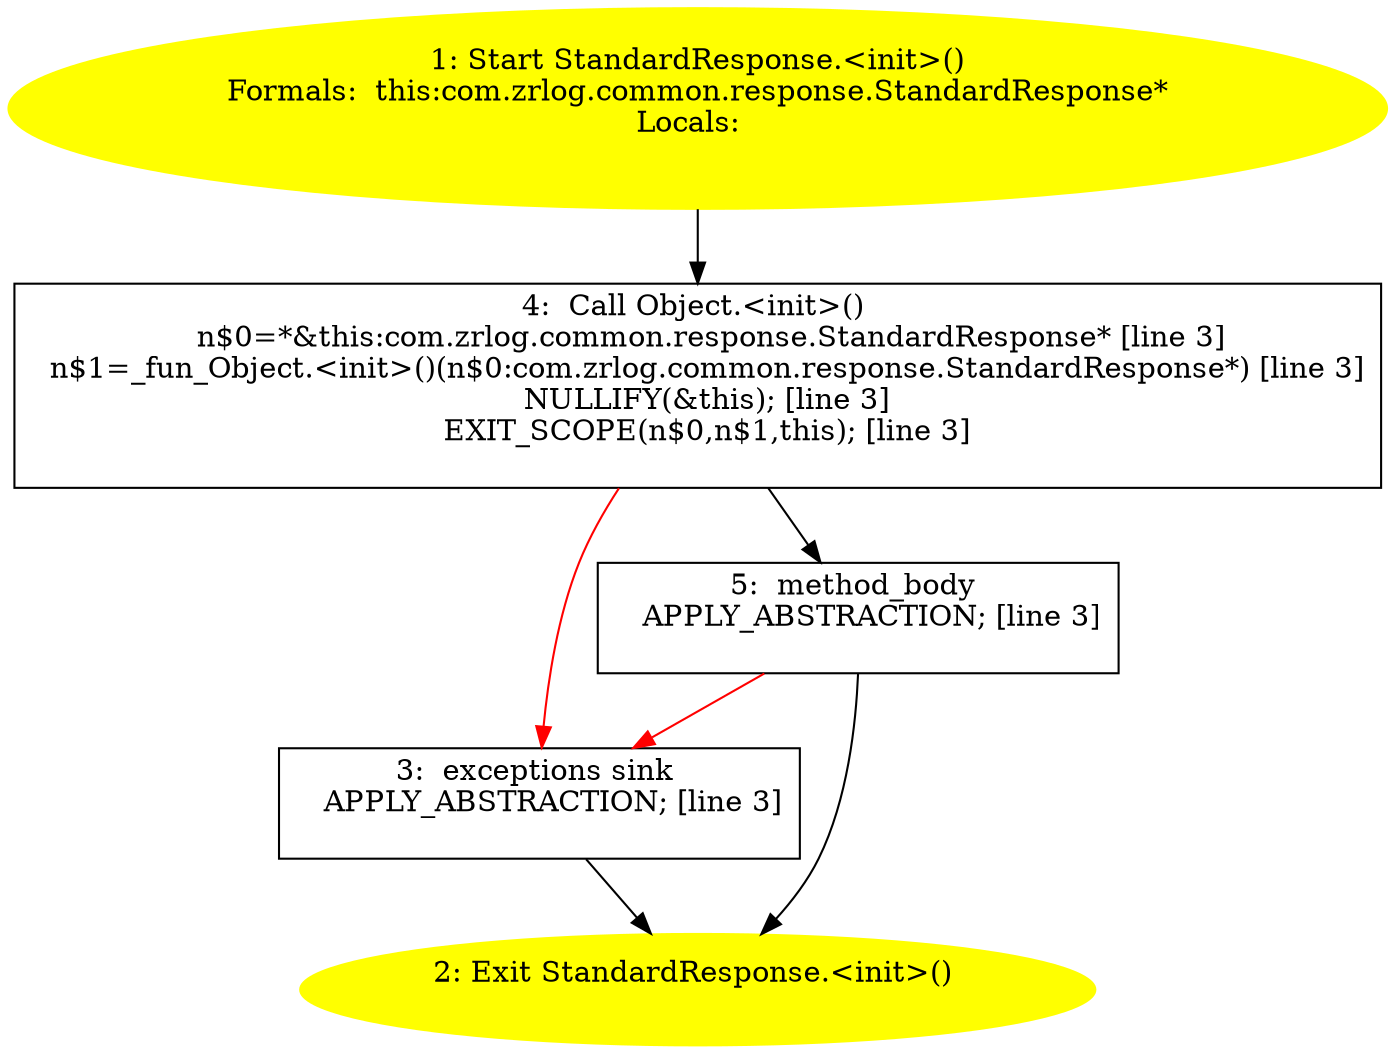 /* @generated */
digraph cfg {
"com.zrlog.common.response.StandardResponse.<init>().3b4efd7ac77436aa441101ca72de35f8_1" [label="1: Start StandardResponse.<init>()\nFormals:  this:com.zrlog.common.response.StandardResponse*\nLocals:  \n  " color=yellow style=filled]
	

	 "com.zrlog.common.response.StandardResponse.<init>().3b4efd7ac77436aa441101ca72de35f8_1" -> "com.zrlog.common.response.StandardResponse.<init>().3b4efd7ac77436aa441101ca72de35f8_4" ;
"com.zrlog.common.response.StandardResponse.<init>().3b4efd7ac77436aa441101ca72de35f8_2" [label="2: Exit StandardResponse.<init>() \n  " color=yellow style=filled]
	

"com.zrlog.common.response.StandardResponse.<init>().3b4efd7ac77436aa441101ca72de35f8_3" [label="3:  exceptions sink \n   APPLY_ABSTRACTION; [line 3]\n " shape="box"]
	

	 "com.zrlog.common.response.StandardResponse.<init>().3b4efd7ac77436aa441101ca72de35f8_3" -> "com.zrlog.common.response.StandardResponse.<init>().3b4efd7ac77436aa441101ca72de35f8_2" ;
"com.zrlog.common.response.StandardResponse.<init>().3b4efd7ac77436aa441101ca72de35f8_4" [label="4:  Call Object.<init>() \n   n$0=*&this:com.zrlog.common.response.StandardResponse* [line 3]\n  n$1=_fun_Object.<init>()(n$0:com.zrlog.common.response.StandardResponse*) [line 3]\n  NULLIFY(&this); [line 3]\n  EXIT_SCOPE(n$0,n$1,this); [line 3]\n " shape="box"]
	

	 "com.zrlog.common.response.StandardResponse.<init>().3b4efd7ac77436aa441101ca72de35f8_4" -> "com.zrlog.common.response.StandardResponse.<init>().3b4efd7ac77436aa441101ca72de35f8_5" ;
	 "com.zrlog.common.response.StandardResponse.<init>().3b4efd7ac77436aa441101ca72de35f8_4" -> "com.zrlog.common.response.StandardResponse.<init>().3b4efd7ac77436aa441101ca72de35f8_3" [color="red" ];
"com.zrlog.common.response.StandardResponse.<init>().3b4efd7ac77436aa441101ca72de35f8_5" [label="5:  method_body \n   APPLY_ABSTRACTION; [line 3]\n " shape="box"]
	

	 "com.zrlog.common.response.StandardResponse.<init>().3b4efd7ac77436aa441101ca72de35f8_5" -> "com.zrlog.common.response.StandardResponse.<init>().3b4efd7ac77436aa441101ca72de35f8_2" ;
	 "com.zrlog.common.response.StandardResponse.<init>().3b4efd7ac77436aa441101ca72de35f8_5" -> "com.zrlog.common.response.StandardResponse.<init>().3b4efd7ac77436aa441101ca72de35f8_3" [color="red" ];
}

